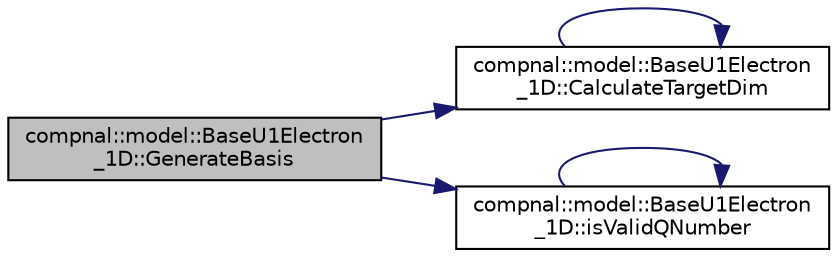 digraph "compnal::model::BaseU1Electron_1D::GenerateBasis"
{
 // INTERACTIVE_SVG=YES
 // LATEX_PDF_SIZE
  edge [fontname="Helvetica",fontsize="10",labelfontname="Helvetica",labelfontsize="10"];
  node [fontname="Helvetica",fontsize="10",shape=record];
  rankdir="LR";
  Node1 [label="compnal::model::BaseU1Electron\l_1D::GenerateBasis",height=0.2,width=0.4,color="black", fillcolor="grey75", style="filled", fontcolor="black",tooltip="Generate bases of the target Hilbert space specified by the system size , the number of the total ele..."];
  Node1 -> Node2 [color="midnightblue",fontsize="10",style="solid",fontname="Helvetica"];
  Node2 [label="compnal::model::BaseU1Electron\l_1D::CalculateTargetDim",height=0.2,width=0.4,color="black", fillcolor="white", style="filled",URL="$d8/dc0/classcompnal_1_1model_1_1_base_u1_electron__1_d.html#ac274d1305642a32127c47e7bbcf3e325",tooltip="Calculate the dimension of the target Hilbert space specified by the system size ,..."];
  Node2 -> Node2 [color="midnightblue",fontsize="10",style="solid",fontname="Helvetica"];
  Node1 -> Node3 [color="midnightblue",fontsize="10",style="solid",fontname="Helvetica"];
  Node3 [label="compnal::model::BaseU1Electron\l_1D::isValidQNumber",height=0.2,width=0.4,color="black", fillcolor="white", style="filled",URL="$d8/dc0/classcompnal_1_1model_1_1_base_u1_electron__1_d.html#ab98d36fb64012bf4029274e8ecb9fa51",tooltip="Check if there is a subspace specified by the input quantum numbers."];
  Node3 -> Node3 [color="midnightblue",fontsize="10",style="solid",fontname="Helvetica"];
}
